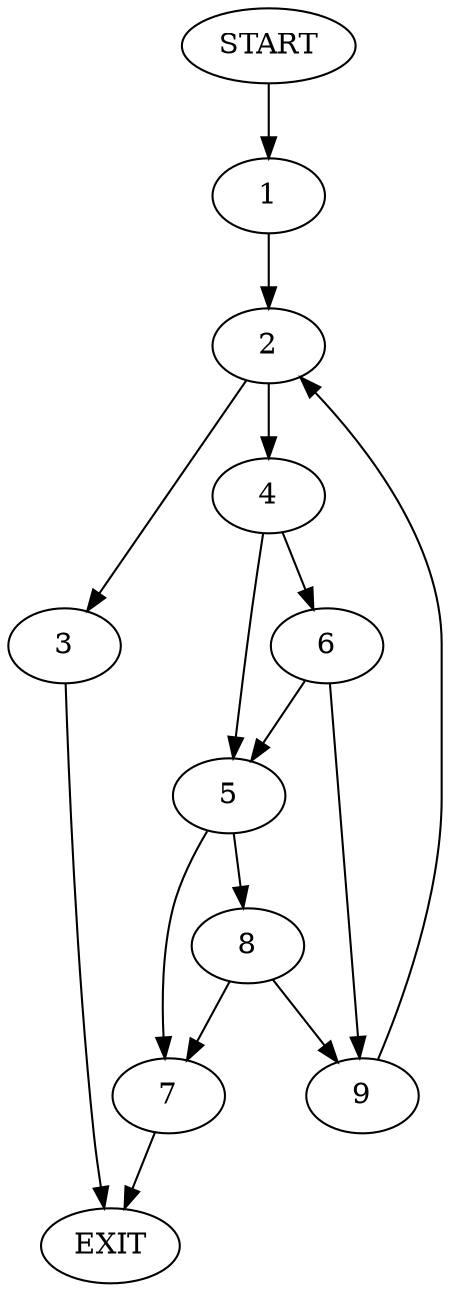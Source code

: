 digraph {
0 [label="START"]
10 [label="EXIT"]
0 -> 1
1 -> 2
2 -> 3
2 -> 4
4 -> 5
4 -> 6
3 -> 10
5 -> 7
5 -> 8
6 -> 5
6 -> 9
9 -> 2
7 -> 10
8 -> 7
8 -> 9
}
